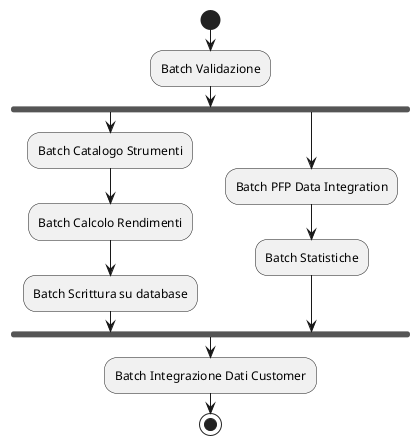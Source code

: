 @startuml
'https://plantuml.com/activity-diagram-beta

start
:Batch Validazione;
fork
:Batch Catalogo Strumenti;
:Batch Calcolo Rendimenti;
:Batch Scrittura su database;
fork again
:Batch PFP Data Integration;
:Batch Statistiche;
end fork
:Batch Integrazione Dati Customer;
stop

@enduml
